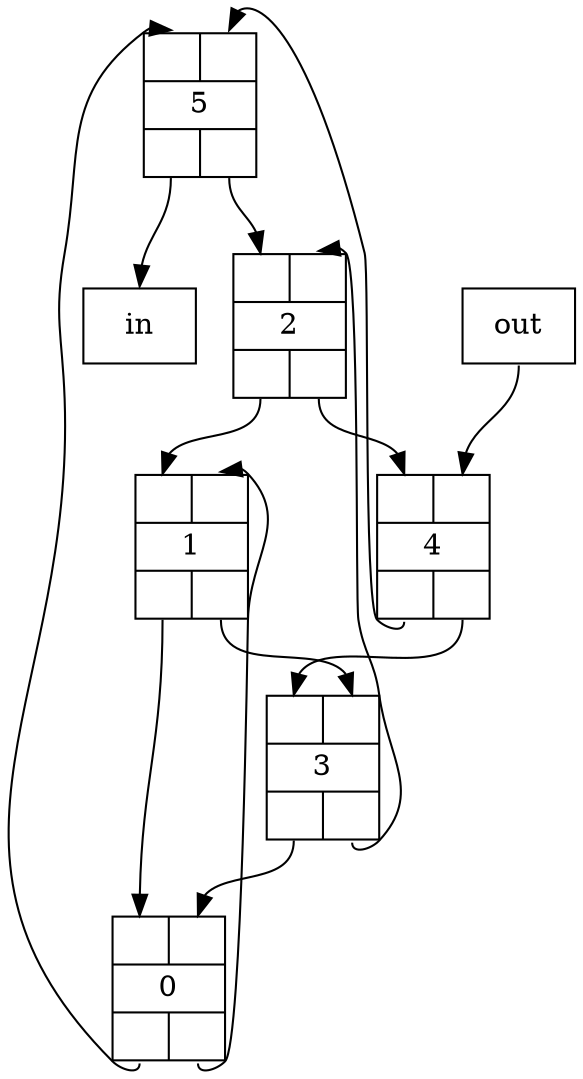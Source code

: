 digraph structs {
  node [shape=record];
  node_ext_in [label="<in> in"];
  node_ext_out [label="<out> out"];
  node_0 [label="{{<TL>|<TR>}|0|{<BL>|<BR>}}"];
  node_1 [label="{{<TL>|<TR>}|1|{<BL>|<BR>}}"];
  node_2 [label="{{<TL>|<TR>}|2|{<BL>|<BR>}}"];
  node_3 [label="{{<TL>|<TR>}|3|{<BL>|<BR>}}"];
  node_4 [label="{{<TL>|<TR>}|4|{<BL>|<BR>}}"];
  node_5 [label="{{<TL>|<TR>}|5|{<BL>|<BR>}}"];
  node_0:BL:s -> node_5:TL:n;
  node_0:BR:s -> node_1:TR:n;
  node_1:BL:s -> node_0:TL:n;
  node_1:BR:s -> node_3:TR:n;
  node_2:BL:s -> node_1:TL:n;
  node_2:BR:s -> node_4:TL:n;
  node_3:BL:s -> node_0:TR:n;
  node_3:BR:s -> node_2:TR:n;
  node_4:BL:s -> node_5:TR:n;
  node_4:BR:s -> node_3:TL:n;
  node_ext_out:out:s -> node_4:TR:n;
  node_5:BL:s -> node_ext_in:in:n;
  node_5:BR:s -> node_2:TL:n;
  subgraph g_0 { node_0; }
  subgraph g_1 { node_1; }
  subgraph g_2 { node_2; }
  subgraph g_3 { node_3; }
  subgraph g_4 { node_4; }
  subgraph g_5 { node_5; }
}